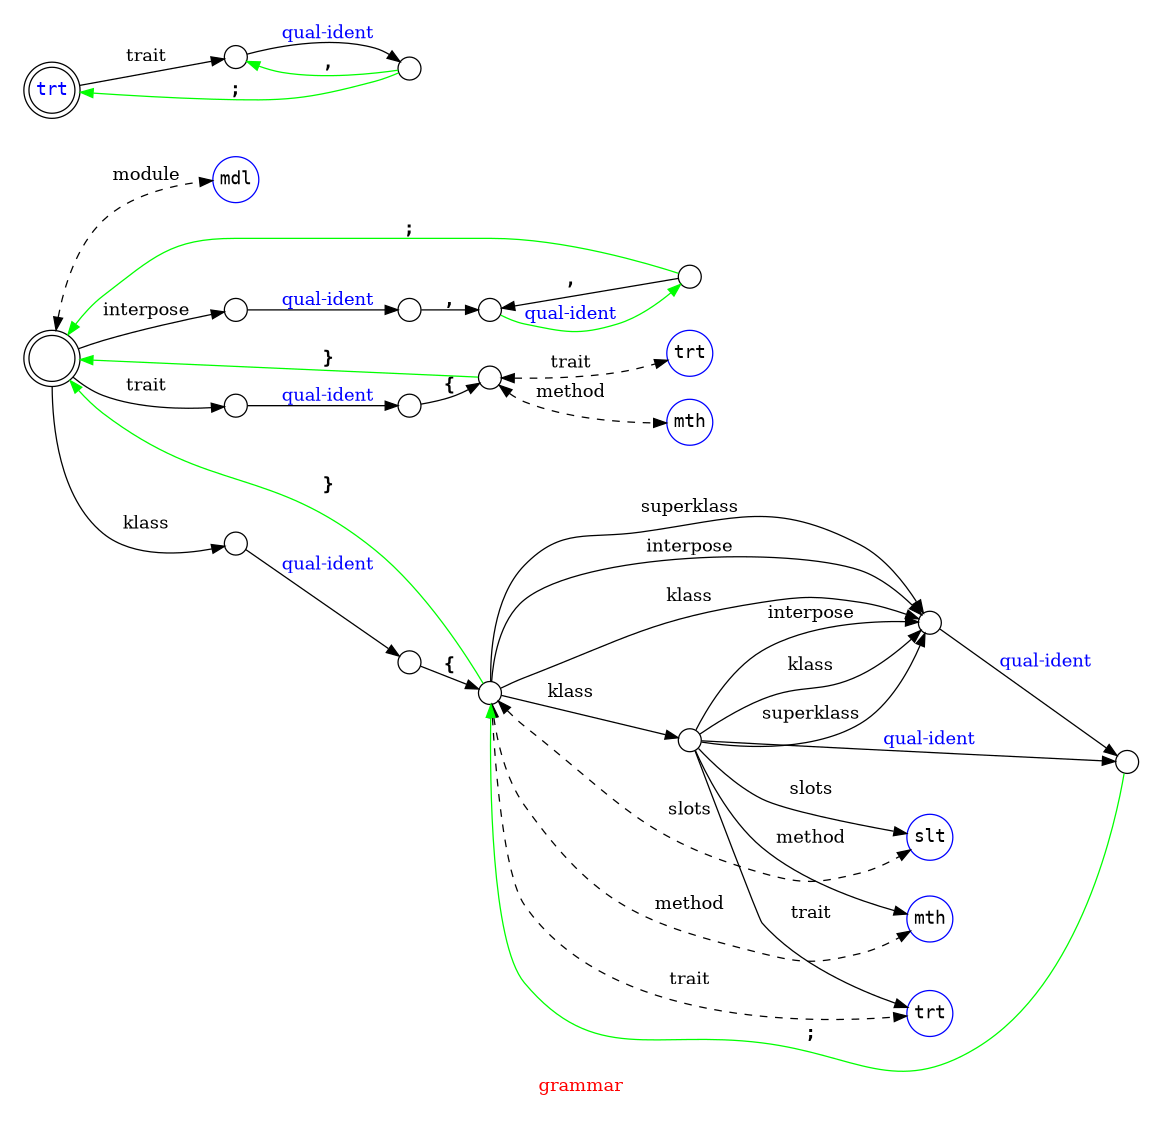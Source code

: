 // Copyright (C) 2007, 2008, 2009 Robert Nielsen <robert@dakota.org>
//
// Licensed under the Apache License, Version 2.0 (the "License");
// you may not use this file except in compliance with the License.
// You may obtain a copy of the License at
//
//      http://www.apache.org/licenses/LICENSE-2.0
//
// Unless required by applicable law or agreed to in writing, software
// distributed under the License is distributed on an "AS IS" BASIS,
// WITHOUT WARRANTIES OR CONDITIONS OF ANY KIND, either express or implied.
// See the License for the specific language governing permissions and
// limitations under the License.

digraph "grammar"
{
  graph [ label = "\G", fontcolor = red ];
  graph [ rankdir = LR, center = true ];

  // comment out the follow two lines when editing
  graph [ page = "8.5,11", size = "7.5,10", margin = 0.125 ];
  node [ label = "", width = 0.25 ];

  node [ shape = circle, fontname = "Courier" ];

  000 [ shape = doublecircle, fontcolor = blue, fixedsize = true, width = 0.5 ];
  100 [ color = blue, fixedsize = true, width = 0.5, label = "mdl" ];
  125 [ color = blue, fixedsize = true, width = 0.5, label = "trt" ];
  126 [ color = blue, fixedsize = true, width = 0.5, label = "mth" ];
  178 [ color = blue, fixedsize = true, width = 0.5, label = "slt" ];
  174 [ color = blue, fixedsize = true, width = 0.5, label = "mth" ];
  270 [ color = blue, fixedsize = true, width = 0.5, label = "trt" ];

  324 [ shape = doublecircle, fontcolor = blue, fixedsize = true, width = 0.5, label = "trt" ];
  324 -> 325 [ label = "trait" ];
  325 -> 327 [ label = "qual-ident", fontcolor = blue ];
  327 -> 325 [ label = ",", fontname = "Courier-Bold", color = green ];
  327 -> 324 [ label = ";", fontname = "Courier-Bold", color = green ];

  000 -> 100 [ label = "module", dir = both, style = dashed ];
  000 -> 133 [ label = "interpose" ];
  000 -> 150 [ label = "klass" ];
  000 -> 120 [ label = "trait" ];
  120 -> 122 [ label = "qual-ident", fontcolor = blue ];
  122 -> 124 [ label = "{", fontname = "Courier-Bold" ];
  124 -> 126 [ label = "method", dir = both, style = dashed ];
  124 -> 125 [ label = "trait", dir = both, style = dashed ];
  124 -> 000 [ label = "}", fontname = "Courier-Bold", color = green ];

  133 -> 137 [ label = "qual-ident", fontcolor = blue ];
  137 -> 138 [ label = ",", fontname = "Courier-Bold" ];
  138 -> 140 [ label = "qual-ident", fontcolor = blue, color = green ];
  140 -> 000 [ label = ";", fontname = "Courier-Bold", color = green ];
  140 -> 138 [ label = ",", fontname = "Courier-Bold" ];
  150 -> 155 [ label = "qual-ident", fontcolor = blue ];
  155 -> 160 [ label = "{", fontname = "Courier-Bold" ];
  160 -> 000 [ label = "}", fontname = "Courier-Bold", color = green ];
  160 -> 178 [ label = "slots", dir = both, style = dashed ];
  160 -> 174 [ label = "method", dir = both, style = dashed ];
  160 -> 170 [ label = "interpose" ];
  160 -> 170 [ label = "klass" ];
  160 -> 170 [ label = "superklass" ];
  160 -> 165 [ label = "klass" ];
  160 -> 270 [ label = "trait", dir = both, style = dashed ];
  170 -> 180 [ label = "qual-ident", fontcolor = blue ];
  165 -> 178 [ label = "slots" ];
  165 -> 174 [ label = "method" ];
  165 -> 170 [ label = "interpose" ];
  165 -> 170 [ label = "klass" ];
  165 -> 170 [ label = "superklass" ];
  165 -> 180 [ label = "qual-ident", fontcolor = blue ];
  165 -> 270 [ label = "trait" ];
  180 -> 160 [ label = ";", fontname = "Courier-Bold", color = green ];
  // 270 -> 280 [ label = "qual-ident", fontcolor = blue ];
  // 280 -> 160 [ label = ";", fontname = "Courier-Bold", color = green ];
  // 280 -> 270 [ label = ",", fontname = "Courier-Bold", color = green ];
}
